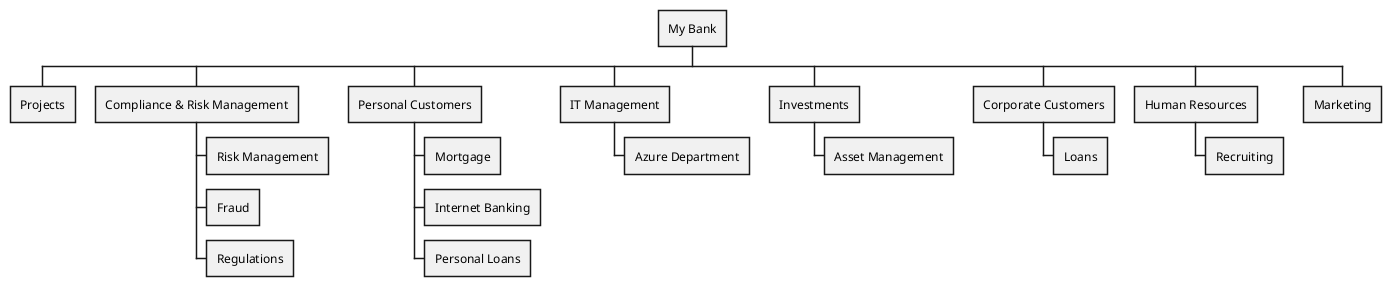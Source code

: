 
@startwbs
* My Bank
** Projects
** Compliance & Risk Management
*** Risk Management
*** Fraud
*** Regulations
** Personal Customers
*** Mortgage
*** Internet Banking
*** Personal Loans
** IT Management
*** Azure Department
** Investments
*** Asset Management
** Corporate Customers
*** Loans
** Human Resources
*** Recruiting
** Marketing

@endwbs

